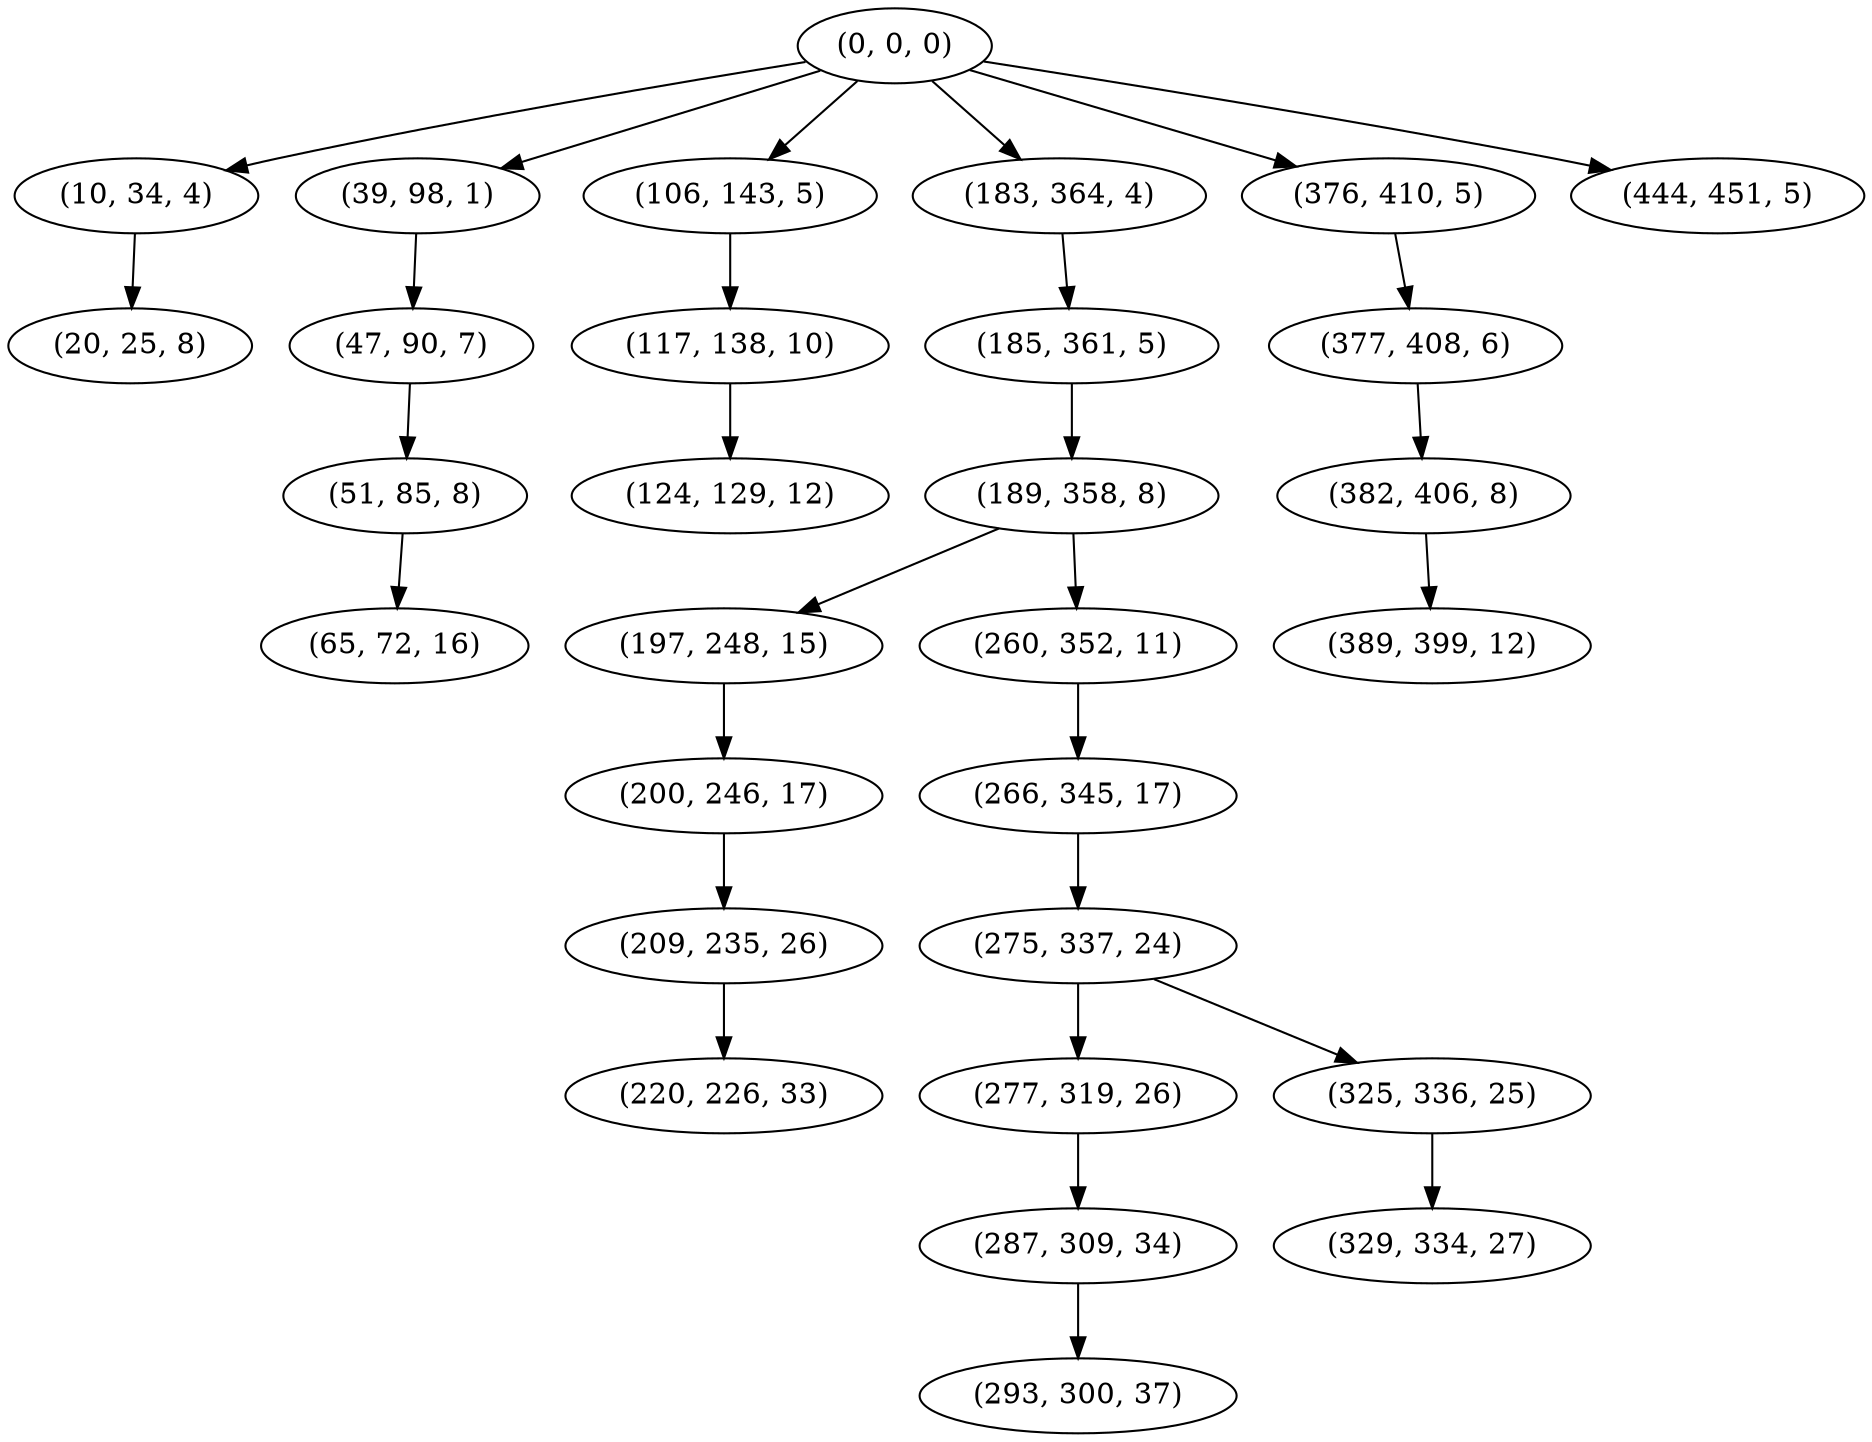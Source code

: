 digraph tree {
    "(0, 0, 0)";
    "(10, 34, 4)";
    "(20, 25, 8)";
    "(39, 98, 1)";
    "(47, 90, 7)";
    "(51, 85, 8)";
    "(65, 72, 16)";
    "(106, 143, 5)";
    "(117, 138, 10)";
    "(124, 129, 12)";
    "(183, 364, 4)";
    "(185, 361, 5)";
    "(189, 358, 8)";
    "(197, 248, 15)";
    "(200, 246, 17)";
    "(209, 235, 26)";
    "(220, 226, 33)";
    "(260, 352, 11)";
    "(266, 345, 17)";
    "(275, 337, 24)";
    "(277, 319, 26)";
    "(287, 309, 34)";
    "(293, 300, 37)";
    "(325, 336, 25)";
    "(329, 334, 27)";
    "(376, 410, 5)";
    "(377, 408, 6)";
    "(382, 406, 8)";
    "(389, 399, 12)";
    "(444, 451, 5)";
    "(0, 0, 0)" -> "(10, 34, 4)";
    "(0, 0, 0)" -> "(39, 98, 1)";
    "(0, 0, 0)" -> "(106, 143, 5)";
    "(0, 0, 0)" -> "(183, 364, 4)";
    "(0, 0, 0)" -> "(376, 410, 5)";
    "(0, 0, 0)" -> "(444, 451, 5)";
    "(10, 34, 4)" -> "(20, 25, 8)";
    "(39, 98, 1)" -> "(47, 90, 7)";
    "(47, 90, 7)" -> "(51, 85, 8)";
    "(51, 85, 8)" -> "(65, 72, 16)";
    "(106, 143, 5)" -> "(117, 138, 10)";
    "(117, 138, 10)" -> "(124, 129, 12)";
    "(183, 364, 4)" -> "(185, 361, 5)";
    "(185, 361, 5)" -> "(189, 358, 8)";
    "(189, 358, 8)" -> "(197, 248, 15)";
    "(189, 358, 8)" -> "(260, 352, 11)";
    "(197, 248, 15)" -> "(200, 246, 17)";
    "(200, 246, 17)" -> "(209, 235, 26)";
    "(209, 235, 26)" -> "(220, 226, 33)";
    "(260, 352, 11)" -> "(266, 345, 17)";
    "(266, 345, 17)" -> "(275, 337, 24)";
    "(275, 337, 24)" -> "(277, 319, 26)";
    "(275, 337, 24)" -> "(325, 336, 25)";
    "(277, 319, 26)" -> "(287, 309, 34)";
    "(287, 309, 34)" -> "(293, 300, 37)";
    "(325, 336, 25)" -> "(329, 334, 27)";
    "(376, 410, 5)" -> "(377, 408, 6)";
    "(377, 408, 6)" -> "(382, 406, 8)";
    "(382, 406, 8)" -> "(389, 399, 12)";
}
